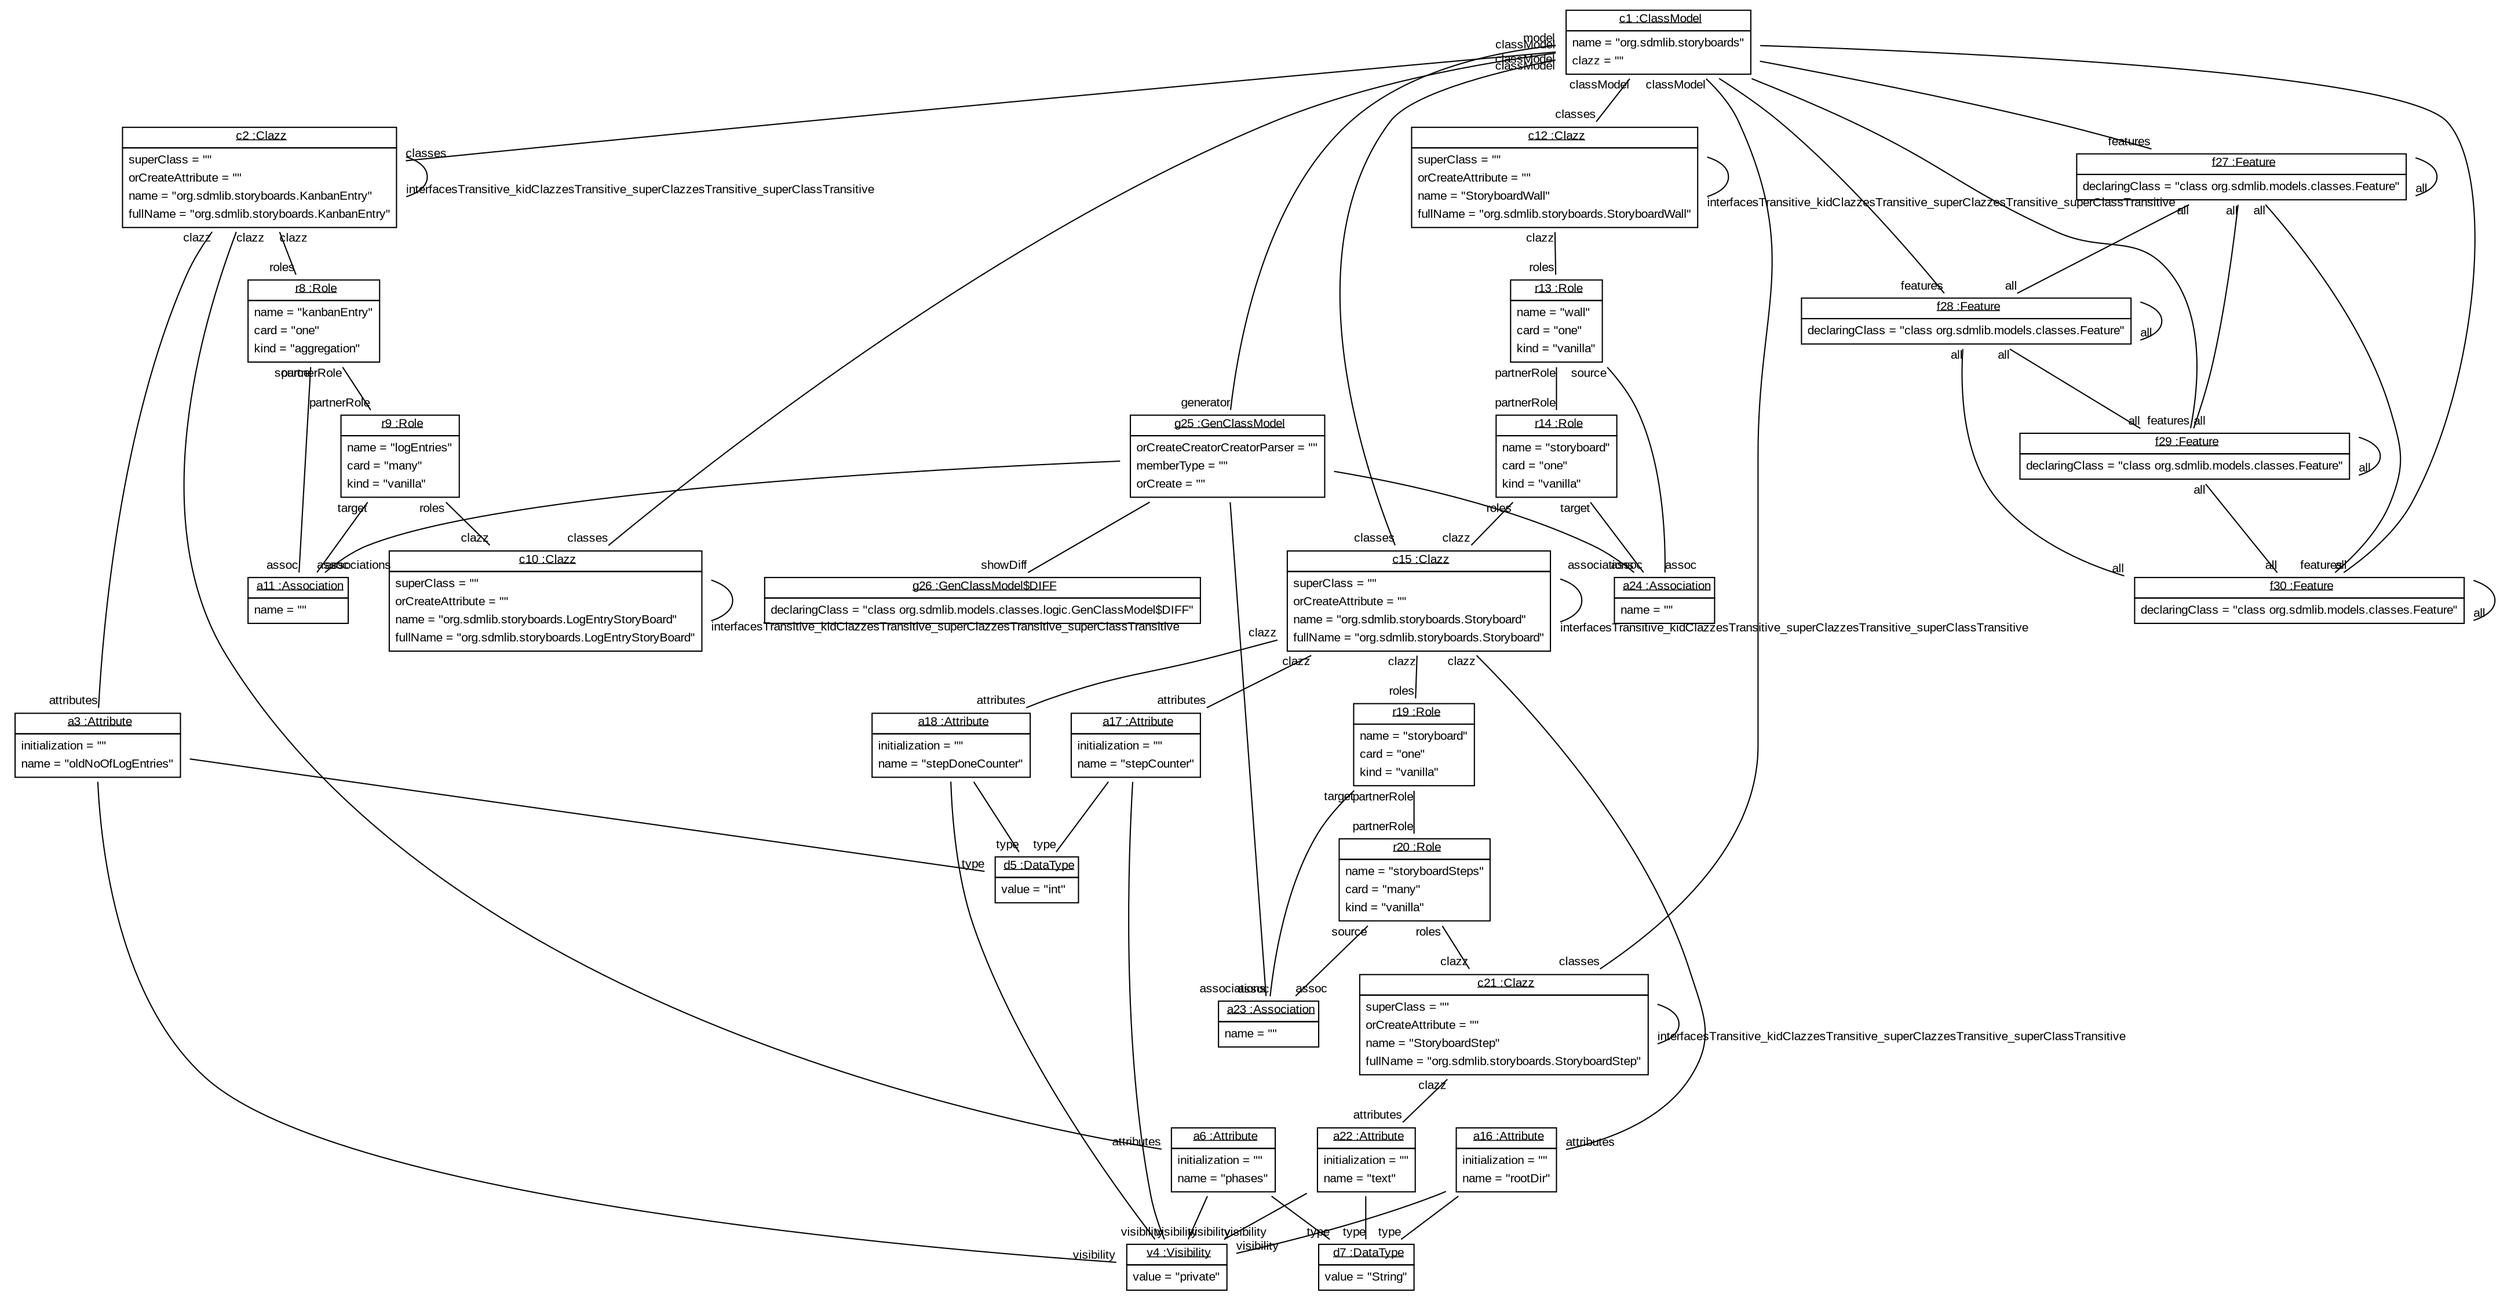 graph ObjectDiagram {
   node [shape = none, fontsize = 10, fontname = "Arial"];
   edge [fontsize = 10, fontname = "Arial"];
   compound=true;

c1 [label=<<table border='0' cellborder='1' cellspacing='0'> <tr> <td href="../../SDMLib/src/org/sdmlib/models/classes/ClassModel.java"> <u>c1 :ClassModel</u></td></tr><tr><td><table border='0' cellborder='0' cellspacing='0'><tr><td align='left'>name = "org.sdmlib.storyboards"</td></tr><tr><td align='left'>clazz = ""</td></tr></table></td></tr></table>>];
c2 [label=<<table border='0' cellborder='1' cellspacing='0'> <tr> <td href="../../SDMLib/src/org/sdmlib/models/classes/Clazz.java"> <u>c2 :Clazz</u></td></tr><tr><td><table border='0' cellborder='0' cellspacing='0'><tr><td align='left'>superClass = ""</td></tr><tr><td align='left'>orCreateAttribute = ""</td></tr><tr><td align='left'>name = "org.sdmlib.storyboards.KanbanEntry"</td></tr><tr><td align='left'>fullName = "org.sdmlib.storyboards.KanbanEntry"</td></tr></table></td></tr></table>>];
a3 [label=<<table border='0' cellborder='1' cellspacing='0'> <tr> <td href="../../SDMLib/src/org/sdmlib/models/classes/Attribute.java"> <u>a3 :Attribute</u></td></tr><tr><td><table border='0' cellborder='0' cellspacing='0'><tr><td align='left'>initialization = ""</td></tr><tr><td align='left'>name = "oldNoOfLogEntries"</td></tr></table></td></tr></table>>];
v4 [label=<<table border='0' cellborder='1' cellspacing='0'> <tr> <td href="../../SDMLib/src/org/sdmlib/models/classes/Visibility.java"> <u>v4 :Visibility</u></td></tr><tr><td><table border='0' cellborder='0' cellspacing='0'><tr><td align='left'>value = "private"</td></tr></table></td></tr></table>>];
d5 [label=<<table border='0' cellborder='1' cellspacing='0'> <tr> <td href="../../SDMLib/src/org/sdmlib/models/classes/DataType.java"> <u>d5 :DataType</u></td></tr><tr><td><table border='0' cellborder='0' cellspacing='0'><tr><td align='left'>value = "int"</td></tr></table></td></tr></table>>];
a6 [label=<<table border='0' cellborder='1' cellspacing='0'> <tr> <td href="../../SDMLib/src/org/sdmlib/models/classes/Attribute.java"> <u>a6 :Attribute</u></td></tr><tr><td><table border='0' cellborder='0' cellspacing='0'><tr><td align='left'>initialization = ""</td></tr><tr><td align='left'>name = "phases"</td></tr></table></td></tr></table>>];
d7 [label=<<table border='0' cellborder='1' cellspacing='0'> <tr> <td href="../../SDMLib/src/org/sdmlib/models/classes/DataType.java"> <u>d7 :DataType</u></td></tr><tr><td><table border='0' cellborder='0' cellspacing='0'><tr><td align='left'>value = "String"</td></tr></table></td></tr></table>>];
r8 [label=<<table border='0' cellborder='1' cellspacing='0'> <tr> <td href="../../SDMLib/src/org/sdmlib/models/classes/Role.java"> <u>r8 :Role</u></td></tr><tr><td><table border='0' cellborder='0' cellspacing='0'><tr><td align='left'>name = "kanbanEntry"</td></tr><tr><td align='left'>card = "one"</td></tr><tr><td align='left'>kind = "aggregation"</td></tr></table></td></tr></table>>];
r9 [label=<<table border='0' cellborder='1' cellspacing='0'> <tr> <td href="../../SDMLib/src/org/sdmlib/models/classes/Role.java"> <u>r9 :Role</u></td></tr><tr><td><table border='0' cellborder='0' cellspacing='0'><tr><td align='left'>name = "logEntries"</td></tr><tr><td align='left'>card = "many"</td></tr><tr><td align='left'>kind = "vanilla"</td></tr></table></td></tr></table>>];
c10 [label=<<table border='0' cellborder='1' cellspacing='0'> <tr> <td href="../../SDMLib/src/org/sdmlib/models/classes/Clazz.java"> <u>c10 :Clazz</u></td></tr><tr><td><table border='0' cellborder='0' cellspacing='0'><tr><td align='left'>superClass = ""</td></tr><tr><td align='left'>orCreateAttribute = ""</td></tr><tr><td align='left'>name = "org.sdmlib.storyboards.LogEntryStoryBoard"</td></tr><tr><td align='left'>fullName = "org.sdmlib.storyboards.LogEntryStoryBoard"</td></tr></table></td></tr></table>>];
a11 [label=<<table border='0' cellborder='1' cellspacing='0'> <tr> <td href="../../SDMLib/src/org/sdmlib/models/classes/Association.java"> <u>a11 :Association</u></td></tr><tr><td><table border='0' cellborder='0' cellspacing='0'><tr><td align='left'>name = ""</td></tr></table></td></tr></table>>];
c12 [label=<<table border='0' cellborder='1' cellspacing='0'> <tr> <td href="../../SDMLib/src/org/sdmlib/models/classes/Clazz.java"> <u>c12 :Clazz</u></td></tr><tr><td><table border='0' cellborder='0' cellspacing='0'><tr><td align='left'>superClass = ""</td></tr><tr><td align='left'>orCreateAttribute = ""</td></tr><tr><td align='left'>name = "StoryboardWall"</td></tr><tr><td align='left'>fullName = "org.sdmlib.storyboards.StoryboardWall"</td></tr></table></td></tr></table>>];
r13 [label=<<table border='0' cellborder='1' cellspacing='0'> <tr> <td href="../../SDMLib/src/org/sdmlib/models/classes/Role.java"> <u>r13 :Role</u></td></tr><tr><td><table border='0' cellborder='0' cellspacing='0'><tr><td align='left'>name = "wall"</td></tr><tr><td align='left'>card = "one"</td></tr><tr><td align='left'>kind = "vanilla"</td></tr></table></td></tr></table>>];
r14 [label=<<table border='0' cellborder='1' cellspacing='0'> <tr> <td href="../../SDMLib/src/org/sdmlib/models/classes/Role.java"> <u>r14 :Role</u></td></tr><tr><td><table border='0' cellborder='0' cellspacing='0'><tr><td align='left'>name = "storyboard"</td></tr><tr><td align='left'>card = "one"</td></tr><tr><td align='left'>kind = "vanilla"</td></tr></table></td></tr></table>>];
c15 [label=<<table border='0' cellborder='1' cellspacing='0'> <tr> <td href="../../SDMLib/src/org/sdmlib/models/classes/Clazz.java"> <u>c15 :Clazz</u></td></tr><tr><td><table border='0' cellborder='0' cellspacing='0'><tr><td align='left'>superClass = ""</td></tr><tr><td align='left'>orCreateAttribute = ""</td></tr><tr><td align='left'>name = "org.sdmlib.storyboards.Storyboard"</td></tr><tr><td align='left'>fullName = "org.sdmlib.storyboards.Storyboard"</td></tr></table></td></tr></table>>];
a16 [label=<<table border='0' cellborder='1' cellspacing='0'> <tr> <td href="../../SDMLib/src/org/sdmlib/models/classes/Attribute.java"> <u>a16 :Attribute</u></td></tr><tr><td><table border='0' cellborder='0' cellspacing='0'><tr><td align='left'>initialization = ""</td></tr><tr><td align='left'>name = "rootDir"</td></tr></table></td></tr></table>>];
a17 [label=<<table border='0' cellborder='1' cellspacing='0'> <tr> <td href="../../SDMLib/src/org/sdmlib/models/classes/Attribute.java"> <u>a17 :Attribute</u></td></tr><tr><td><table border='0' cellborder='0' cellspacing='0'><tr><td align='left'>initialization = ""</td></tr><tr><td align='left'>name = "stepCounter"</td></tr></table></td></tr></table>>];
a18 [label=<<table border='0' cellborder='1' cellspacing='0'> <tr> <td href="../../SDMLib/src/org/sdmlib/models/classes/Attribute.java"> <u>a18 :Attribute</u></td></tr><tr><td><table border='0' cellborder='0' cellspacing='0'><tr><td align='left'>initialization = ""</td></tr><tr><td align='left'>name = "stepDoneCounter"</td></tr></table></td></tr></table>>];
r19 [label=<<table border='0' cellborder='1' cellspacing='0'> <tr> <td href="../../SDMLib/src/org/sdmlib/models/classes/Role.java"> <u>r19 :Role</u></td></tr><tr><td><table border='0' cellborder='0' cellspacing='0'><tr><td align='left'>name = "storyboard"</td></tr><tr><td align='left'>card = "one"</td></tr><tr><td align='left'>kind = "vanilla"</td></tr></table></td></tr></table>>];
r20 [label=<<table border='0' cellborder='1' cellspacing='0'> <tr> <td href="../../SDMLib/src/org/sdmlib/models/classes/Role.java"> <u>r20 :Role</u></td></tr><tr><td><table border='0' cellborder='0' cellspacing='0'><tr><td align='left'>name = "storyboardSteps"</td></tr><tr><td align='left'>card = "many"</td></tr><tr><td align='left'>kind = "vanilla"</td></tr></table></td></tr></table>>];
c21 [label=<<table border='0' cellborder='1' cellspacing='0'> <tr> <td href="../../SDMLib/src/org/sdmlib/models/classes/Clazz.java"> <u>c21 :Clazz</u></td></tr><tr><td><table border='0' cellborder='0' cellspacing='0'><tr><td align='left'>superClass = ""</td></tr><tr><td align='left'>orCreateAttribute = ""</td></tr><tr><td align='left'>name = "StoryboardStep"</td></tr><tr><td align='left'>fullName = "org.sdmlib.storyboards.StoryboardStep"</td></tr></table></td></tr></table>>];
a22 [label=<<table border='0' cellborder='1' cellspacing='0'> <tr> <td href="../../SDMLib/src/org/sdmlib/models/classes/Attribute.java"> <u>a22 :Attribute</u></td></tr><tr><td><table border='0' cellborder='0' cellspacing='0'><tr><td align='left'>initialization = ""</td></tr><tr><td align='left'>name = "text"</td></tr></table></td></tr></table>>];
a23 [label=<<table border='0' cellborder='1' cellspacing='0'> <tr> <td href="../../SDMLib/src/org/sdmlib/models/classes/Association.java"> <u>a23 :Association</u></td></tr><tr><td><table border='0' cellborder='0' cellspacing='0'><tr><td align='left'>name = ""</td></tr></table></td></tr></table>>];
a24 [label=<<table border='0' cellborder='1' cellspacing='0'> <tr> <td href="../../SDMLib/src/org/sdmlib/models/classes/Association.java"> <u>a24 :Association</u></td></tr><tr><td><table border='0' cellborder='0' cellspacing='0'><tr><td align='left'>name = ""</td></tr></table></td></tr></table>>];
g25 [label=<<table border='0' cellborder='1' cellspacing='0'> <tr> <td href="../../SDMLib/src/org/sdmlib/models/classes/logic/GenClassModel.java"> <u>g25 :GenClassModel</u></td></tr><tr><td><table border='0' cellborder='0' cellspacing='0'><tr><td align='left'>orCreateCreatorCreatorParser = ""</td></tr><tr><td align='left'>memberType = ""</td></tr><tr><td align='left'>orCreate = ""</td></tr></table></td></tr></table>>];
g26 [label=<<table border='0' cellborder='1' cellspacing='0'> <tr> <td href="../../SDMLib/src/org/sdmlib/models/classes/logic/GenClassModel.java"> <u>g26 :GenClassModel$DIFF</u></td></tr><tr><td><table border='0' cellborder='0' cellspacing='0'><tr><td align='left'>declaringClass = "class org.sdmlib.models.classes.logic.GenClassModel$DIFF"</td></tr></table></td></tr></table>>];
f27 [label=<<table border='0' cellborder='1' cellspacing='0'> <tr> <td href="../../SDMLib/src/org/sdmlib/models/classes/Feature.java"> <u>f27 :Feature</u></td></tr><tr><td><table border='0' cellborder='0' cellspacing='0'><tr><td align='left'>declaringClass = "class org.sdmlib.models.classes.Feature"</td></tr></table></td></tr></table>>];
f28 [label=<<table border='0' cellborder='1' cellspacing='0'> <tr> <td href="../../SDMLib/src/org/sdmlib/models/classes/Feature.java"> <u>f28 :Feature</u></td></tr><tr><td><table border='0' cellborder='0' cellspacing='0'><tr><td align='left'>declaringClass = "class org.sdmlib.models.classes.Feature"</td></tr></table></td></tr></table>>];
f29 [label=<<table border='0' cellborder='1' cellspacing='0'> <tr> <td href="../../SDMLib/src/org/sdmlib/models/classes/Feature.java"> <u>f29 :Feature</u></td></tr><tr><td><table border='0' cellborder='0' cellspacing='0'><tr><td align='left'>declaringClass = "class org.sdmlib.models.classes.Feature"</td></tr></table></td></tr></table>>];
f30 [label=<<table border='0' cellborder='1' cellspacing='0'> <tr> <td href="../../SDMLib/src/org/sdmlib/models/classes/Feature.java"> <u>f30 :Feature</u></td></tr><tr><td><table border='0' cellborder='0' cellspacing='0'><tr><td align='left'>declaringClass = "class org.sdmlib.models.classes.Feature"</td></tr></table></td></tr></table>>];

c1 -- c2 [headlabel = "classes" taillabel = "classModel"];
c1 -- c10 [headlabel = "classes" taillabel = "classModel"];
c1 -- c12 [headlabel = "classes" taillabel = "classModel"];
c1 -- c15 [headlabel = "classes" taillabel = "classModel"];
c1 -- c21 [headlabel = "classes" taillabel = "classModel"];
c1 -- f27 [headlabel = "features" taillabel = ""];
c1 -- f28 [headlabel = "features" taillabel = ""];
c1 -- f29 [headlabel = "features" taillabel = ""];
c1 -- f30 [headlabel = "features" taillabel = ""];
c1 -- g25 [headlabel = "generator" taillabel = "model"];
c2 -- c2 [headlabel = "interfacesTransitive_kidClazzesTransitive_superClazzesTransitive_superClassTransitive" taillabel = ""];
c2 -- r8 [headlabel = "roles" taillabel = "clazz"];
c2 -- a3 [headlabel = "attributes" taillabel = "clazz"];
c2 -- a6 [headlabel = "attributes" taillabel = "clazz"];
a3 -- v4 [headlabel = "visibility" taillabel = ""];
a3 -- d5 [headlabel = "type" taillabel = ""];
a6 -- v4 [headlabel = "visibility" taillabel = ""];
a6 -- d7 [headlabel = "type" taillabel = ""];
r8 -- a11 [headlabel = "assoc" taillabel = "source"];
r8 -- r9 [headlabel = "partnerRole" taillabel = "partnerRole"];
r9 -- a11 [headlabel = "assoc" taillabel = "target"];
r9 -- c10 [headlabel = "clazz" taillabel = "roles"];
c10 -- c10 [headlabel = "interfacesTransitive_kidClazzesTransitive_superClazzesTransitive_superClassTransitive" taillabel = ""];
c12 -- c12 [headlabel = "interfacesTransitive_kidClazzesTransitive_superClazzesTransitive_superClassTransitive" taillabel = ""];
c12 -- r13 [headlabel = "roles" taillabel = "clazz"];
r13 -- a24 [headlabel = "assoc" taillabel = "source"];
r13 -- r14 [headlabel = "partnerRole" taillabel = "partnerRole"];
r14 -- a24 [headlabel = "assoc" taillabel = "target"];
r14 -- c15 [headlabel = "clazz" taillabel = "roles"];
c15 -- c15 [headlabel = "interfacesTransitive_kidClazzesTransitive_superClazzesTransitive_superClassTransitive" taillabel = ""];
c15 -- r19 [headlabel = "roles" taillabel = "clazz"];
c15 -- a16 [headlabel = "attributes" taillabel = "clazz"];
c15 -- a17 [headlabel = "attributes" taillabel = "clazz"];
c15 -- a18 [headlabel = "attributes" taillabel = "clazz"];
a16 -- v4 [headlabel = "visibility" taillabel = ""];
a16 -- d7 [headlabel = "type" taillabel = ""];
a17 -- v4 [headlabel = "visibility" taillabel = ""];
a17 -- d5 [headlabel = "type" taillabel = ""];
a18 -- v4 [headlabel = "visibility" taillabel = ""];
a18 -- d5 [headlabel = "type" taillabel = ""];
r19 -- a23 [headlabel = "assoc" taillabel = "target"];
r19 -- r20 [headlabel = "partnerRole" taillabel = "partnerRole"];
r20 -- a23 [headlabel = "assoc" taillabel = "source"];
r20 -- c21 [headlabel = "clazz" taillabel = "roles"];
c21 -- c21 [headlabel = "interfacesTransitive_kidClazzesTransitive_superClazzesTransitive_superClassTransitive" taillabel = ""];
c21 -- a22 [headlabel = "attributes" taillabel = "clazz"];
a22 -- v4 [headlabel = "visibility" taillabel = ""];
a22 -- d7 [headlabel = "type" taillabel = ""];
g25 -- a11 [headlabel = "associations" taillabel = ""];
g25 -- a24 [headlabel = "associations" taillabel = ""];
g25 -- a23 [headlabel = "associations" taillabel = ""];
g25 -- g26 [headlabel = "showDiff" taillabel = ""];
f27 -- f27 [headlabel = "all" taillabel = ""];
f27 -- f28 [headlabel = "all" taillabel = "all"];
f27 -- f29 [headlabel = "all" taillabel = "all"];
f27 -- f30 [headlabel = "all" taillabel = "all"];
f28 -- f28 [headlabel = "all" taillabel = ""];
f28 -- f29 [headlabel = "all" taillabel = "all"];
f28 -- f30 [headlabel = "all" taillabel = "all"];
f29 -- f29 [headlabel = "all" taillabel = ""];
f29 -- f30 [headlabel = "all" taillabel = "all"];
f30 -- f30 [headlabel = "all" taillabel = ""];
}

